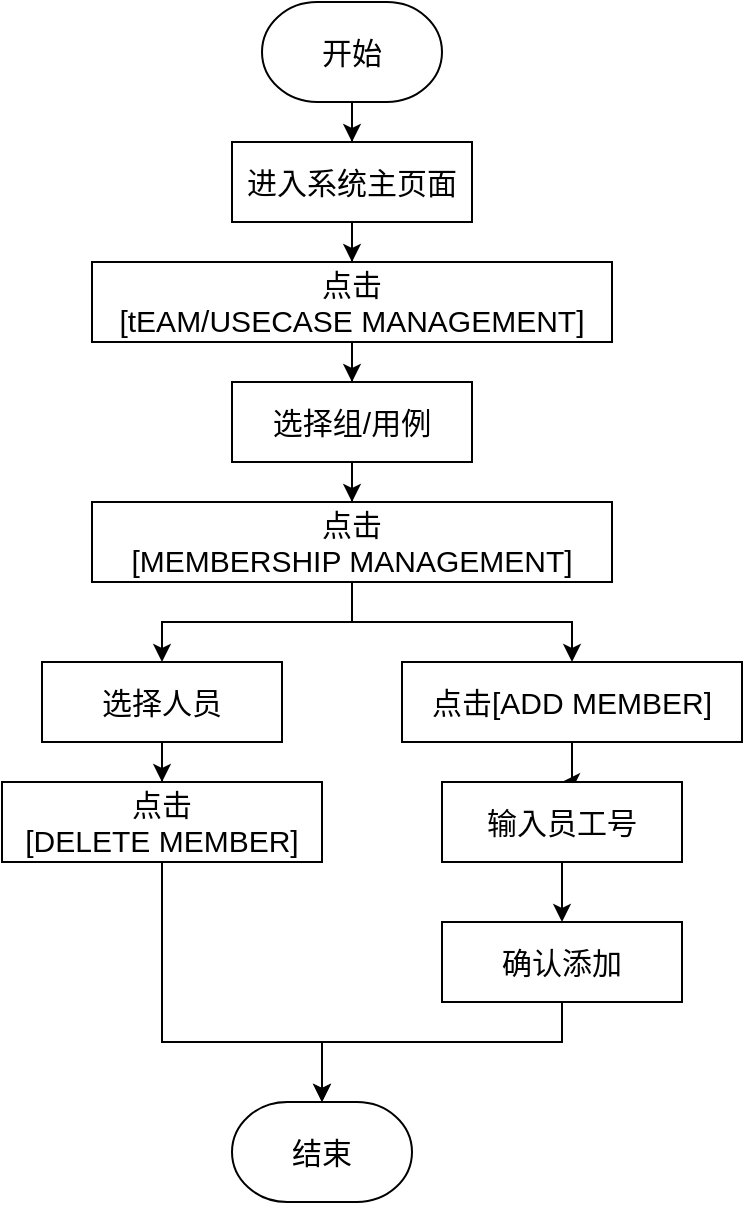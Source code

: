 <mxfile version="14.6.10" type="github">
  <diagram id="S1iM3ITEzwRbxfh6hCQ_" name="第 1 页">
    <mxGraphModel dx="1422" dy="706" grid="1" gridSize="10" guides="1" tooltips="1" connect="1" arrows="1" fold="1" page="1" pageScale="1" pageWidth="827" pageHeight="1169" math="0" shadow="0">
      <root>
        <mxCell id="0" />
        <mxCell id="1" parent="0" />
        <mxCell id="ol9vjWlkQ87jJtS6Bt6q-12" style="edgeStyle=orthogonalEdgeStyle;rounded=0;orthogonalLoop=1;jettySize=auto;html=1;exitX=0.5;exitY=1;exitDx=0;exitDy=0;exitPerimeter=0;" parent="1" source="ol9vjWlkQ87jJtS6Bt6q-1" target="ol9vjWlkQ87jJtS6Bt6q-2" edge="1">
          <mxGeometry relative="1" as="geometry" />
        </mxCell>
        <mxCell id="ol9vjWlkQ87jJtS6Bt6q-1" value="开始" style="strokeWidth=1;html=1;shape=mxgraph.flowchart.terminator;whiteSpace=wrap;rounded=1;glass=0;fontSize=15;" parent="1" vertex="1">
          <mxGeometry x="250" y="80" width="90" height="50" as="geometry" />
        </mxCell>
        <mxCell id="ol9vjWlkQ87jJtS6Bt6q-14" style="edgeStyle=orthogonalEdgeStyle;rounded=0;orthogonalLoop=1;jettySize=auto;html=1;exitX=0.5;exitY=1;exitDx=0;exitDy=0;" parent="1" source="ol9vjWlkQ87jJtS6Bt6q-2" target="ol9vjWlkQ87jJtS6Bt6q-3" edge="1">
          <mxGeometry relative="1" as="geometry" />
        </mxCell>
        <mxCell id="ol9vjWlkQ87jJtS6Bt6q-2" value="&lt;font style=&quot;font-size: 15px&quot;&gt;进入系统主页面&lt;/font&gt;" style="rounded=0;whiteSpace=wrap;html=1;" parent="1" vertex="1">
          <mxGeometry x="235" y="150" width="120" height="40" as="geometry" />
        </mxCell>
        <mxCell id="ol9vjWlkQ87jJtS6Bt6q-15" style="edgeStyle=orthogonalEdgeStyle;rounded=0;orthogonalLoop=1;jettySize=auto;html=1;exitX=0.5;exitY=1;exitDx=0;exitDy=0;" parent="1" source="ol9vjWlkQ87jJtS6Bt6q-3" target="ol9vjWlkQ87jJtS6Bt6q-4" edge="1">
          <mxGeometry relative="1" as="geometry" />
        </mxCell>
        <mxCell id="ol9vjWlkQ87jJtS6Bt6q-3" value="&lt;font style=&quot;font-size: 15px&quot;&gt;点击&lt;br&gt;[tEAM/USECASE MANAGEMENT]&lt;/font&gt;" style="rounded=0;whiteSpace=wrap;html=1;" parent="1" vertex="1">
          <mxGeometry x="165" y="210" width="260" height="40" as="geometry" />
        </mxCell>
        <mxCell id="ol9vjWlkQ87jJtS6Bt6q-16" style="edgeStyle=orthogonalEdgeStyle;rounded=0;orthogonalLoop=1;jettySize=auto;html=1;exitX=0.5;exitY=1;exitDx=0;exitDy=0;" parent="1" source="ol9vjWlkQ87jJtS6Bt6q-4" target="ol9vjWlkQ87jJtS6Bt6q-5" edge="1">
          <mxGeometry relative="1" as="geometry" />
        </mxCell>
        <mxCell id="ol9vjWlkQ87jJtS6Bt6q-4" value="&lt;font style=&quot;font-size: 15px&quot;&gt;选择组/用例&lt;/font&gt;" style="rounded=0;whiteSpace=wrap;html=1;" parent="1" vertex="1">
          <mxGeometry x="235" y="270" width="120" height="40" as="geometry" />
        </mxCell>
        <mxCell id="ol9vjWlkQ87jJtS6Bt6q-17" style="edgeStyle=orthogonalEdgeStyle;rounded=0;orthogonalLoop=1;jettySize=auto;html=1;exitX=0.5;exitY=1;exitDx=0;exitDy=0;" parent="1" source="ol9vjWlkQ87jJtS6Bt6q-5" target="ol9vjWlkQ87jJtS6Bt6q-9" edge="1">
          <mxGeometry relative="1" as="geometry" />
        </mxCell>
        <mxCell id="ol9vjWlkQ87jJtS6Bt6q-18" style="edgeStyle=orthogonalEdgeStyle;rounded=0;orthogonalLoop=1;jettySize=auto;html=1;exitX=0.5;exitY=1;exitDx=0;exitDy=0;" parent="1" source="ol9vjWlkQ87jJtS6Bt6q-5" target="ol9vjWlkQ87jJtS6Bt6q-7" edge="1">
          <mxGeometry relative="1" as="geometry" />
        </mxCell>
        <mxCell id="ol9vjWlkQ87jJtS6Bt6q-5" value="&lt;font style=&quot;font-size: 15px&quot;&gt;点击&lt;br&gt;[MEMBERSHIP MANAGEMENT]&lt;/font&gt;" style="rounded=0;whiteSpace=wrap;html=1;" parent="1" vertex="1">
          <mxGeometry x="165" y="330" width="260" height="40" as="geometry" />
        </mxCell>
        <mxCell id="ol9vjWlkQ87jJtS6Bt6q-22" style="edgeStyle=orthogonalEdgeStyle;rounded=0;orthogonalLoop=1;jettySize=auto;html=1;exitX=0.5;exitY=1;exitDx=0;exitDy=0;" parent="1" source="ol9vjWlkQ87jJtS6Bt6q-6" target="ol9vjWlkQ87jJtS6Bt6q-11" edge="1">
          <mxGeometry relative="1" as="geometry">
            <Array as="points">
              <mxPoint x="200" y="600" />
              <mxPoint x="280" y="600" />
            </Array>
          </mxGeometry>
        </mxCell>
        <mxCell id="ol9vjWlkQ87jJtS6Bt6q-6" value="&lt;font style=&quot;font-size: 15px&quot;&gt;点击&lt;br&gt;[DELETE MEMBER]&lt;/font&gt;" style="rounded=0;whiteSpace=wrap;html=1;" parent="1" vertex="1">
          <mxGeometry x="120" y="470" width="160" height="40" as="geometry" />
        </mxCell>
        <mxCell id="ol9vjWlkQ87jJtS6Bt6q-20" style="edgeStyle=orthogonalEdgeStyle;rounded=0;orthogonalLoop=1;jettySize=auto;html=1;exitX=0.5;exitY=1;exitDx=0;exitDy=0;" parent="1" source="ol9vjWlkQ87jJtS6Bt6q-7" target="ol9vjWlkQ87jJtS6Bt6q-8" edge="1">
          <mxGeometry relative="1" as="geometry" />
        </mxCell>
        <mxCell id="ol9vjWlkQ87jJtS6Bt6q-7" value="&lt;font style=&quot;font-size: 15px&quot;&gt;点击[ADD MEMBER]&lt;/font&gt;" style="rounded=0;whiteSpace=wrap;html=1;" parent="1" vertex="1">
          <mxGeometry x="320" y="410" width="170" height="40" as="geometry" />
        </mxCell>
        <mxCell id="ol9vjWlkQ87jJtS6Bt6q-21" style="edgeStyle=orthogonalEdgeStyle;rounded=0;orthogonalLoop=1;jettySize=auto;html=1;exitX=0.5;exitY=1;exitDx=0;exitDy=0;" parent="1" source="ol9vjWlkQ87jJtS6Bt6q-8" target="ol9vjWlkQ87jJtS6Bt6q-10" edge="1">
          <mxGeometry relative="1" as="geometry" />
        </mxCell>
        <mxCell id="ol9vjWlkQ87jJtS6Bt6q-8" value="&lt;font style=&quot;font-size: 15px&quot;&gt;输入员工号&lt;/font&gt;" style="rounded=0;whiteSpace=wrap;html=1;" parent="1" vertex="1">
          <mxGeometry x="340" y="470" width="120" height="40" as="geometry" />
        </mxCell>
        <mxCell id="ol9vjWlkQ87jJtS6Bt6q-19" style="edgeStyle=orthogonalEdgeStyle;rounded=0;orthogonalLoop=1;jettySize=auto;html=1;exitX=0.5;exitY=1;exitDx=0;exitDy=0;" parent="1" source="ol9vjWlkQ87jJtS6Bt6q-9" target="ol9vjWlkQ87jJtS6Bt6q-6" edge="1">
          <mxGeometry relative="1" as="geometry" />
        </mxCell>
        <mxCell id="ol9vjWlkQ87jJtS6Bt6q-9" value="&lt;font style=&quot;font-size: 15px&quot;&gt;选择人员&lt;/font&gt;" style="rounded=0;whiteSpace=wrap;html=1;" parent="1" vertex="1">
          <mxGeometry x="140" y="410" width="120" height="40" as="geometry" />
        </mxCell>
        <mxCell id="ol9vjWlkQ87jJtS6Bt6q-23" style="edgeStyle=orthogonalEdgeStyle;rounded=0;orthogonalLoop=1;jettySize=auto;html=1;" parent="1" source="ol9vjWlkQ87jJtS6Bt6q-10" target="ol9vjWlkQ87jJtS6Bt6q-11" edge="1">
          <mxGeometry relative="1" as="geometry">
            <mxPoint x="400" y="583" as="sourcePoint" />
            <mxPoint x="280" y="633" as="targetPoint" />
            <Array as="points">
              <mxPoint x="400" y="600" />
              <mxPoint x="280" y="600" />
            </Array>
          </mxGeometry>
        </mxCell>
        <mxCell id="ol9vjWlkQ87jJtS6Bt6q-10" value="&lt;font style=&quot;font-size: 15px&quot;&gt;确认添加&lt;/font&gt;" style="rounded=0;whiteSpace=wrap;html=1;" parent="1" vertex="1">
          <mxGeometry x="340" y="540" width="120" height="40" as="geometry" />
        </mxCell>
        <mxCell id="ol9vjWlkQ87jJtS6Bt6q-11" value="结束" style="strokeWidth=1;html=1;shape=mxgraph.flowchart.terminator;whiteSpace=wrap;rounded=1;glass=0;fontSize=15;" parent="1" vertex="1">
          <mxGeometry x="235" y="630" width="90" height="50" as="geometry" />
        </mxCell>
      </root>
    </mxGraphModel>
  </diagram>
</mxfile>
